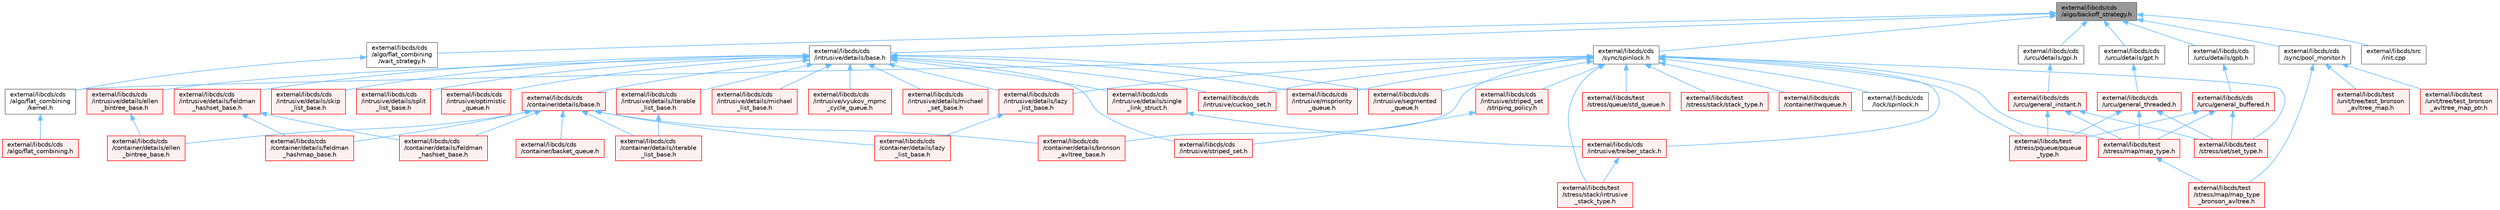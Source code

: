 digraph "external/libcds/cds/algo/backoff_strategy.h"
{
 // LATEX_PDF_SIZE
  bgcolor="transparent";
  edge [fontname=Helvetica,fontsize=10,labelfontname=Helvetica,labelfontsize=10];
  node [fontname=Helvetica,fontsize=10,shape=box,height=0.2,width=0.4];
  Node1 [id="Node000001",label="external/libcds/cds\l/algo/backoff_strategy.h",height=0.2,width=0.4,color="gray40", fillcolor="grey60", style="filled", fontcolor="black",tooltip=" "];
  Node1 -> Node2 [id="edge1_Node000001_Node000002",dir="back",color="steelblue1",style="solid",tooltip=" "];
  Node2 [id="Node000002",label="external/libcds/cds\l/algo/flat_combining\l/wait_strategy.h",height=0.2,width=0.4,color="grey40", fillcolor="white", style="filled",URL="$wait__strategy_8h.html",tooltip=" "];
  Node2 -> Node3 [id="edge2_Node000002_Node000003",dir="back",color="steelblue1",style="solid",tooltip=" "];
  Node3 [id="Node000003",label="external/libcds/cds\l/algo/flat_combining\l/kernel.h",height=0.2,width=0.4,color="grey40", fillcolor="white", style="filled",URL="$libcds_2cds_2algo_2flat__combining_2kernel_8h.html",tooltip=" "];
  Node3 -> Node4 [id="edge3_Node000003_Node000004",dir="back",color="steelblue1",style="solid",tooltip=" "];
  Node4 [id="Node000004",label="external/libcds/cds\l/algo/flat_combining.h",height=0.2,width=0.4,color="red", fillcolor="#FFF0F0", style="filled",URL="$flat__combining_8h.html",tooltip=" "];
  Node1 -> Node41 [id="edge4_Node000001_Node000041",dir="back",color="steelblue1",style="solid",tooltip=" "];
  Node41 [id="Node000041",label="external/libcds/cds\l/intrusive/details/base.h",height=0.2,width=0.4,color="grey40", fillcolor="white", style="filled",URL="$external_2libcds_2cds_2intrusive_2details_2base_8h.html",tooltip=" "];
  Node41 -> Node42 [id="edge5_Node000041_Node000042",dir="back",color="steelblue1",style="solid",tooltip=" "];
  Node42 [id="Node000042",label="external/libcds/cds\l/container/details/base.h",height=0.2,width=0.4,color="red", fillcolor="#FFF0F0", style="filled",URL="$external_2libcds_2cds_2container_2details_2base_8h.html",tooltip=" "];
  Node42 -> Node43 [id="edge6_Node000042_Node000043",dir="back",color="steelblue1",style="solid",tooltip=" "];
  Node43 [id="Node000043",label="external/libcds/cds\l/container/basket_queue.h",height=0.2,width=0.4,color="red", fillcolor="#FFF0F0", style="filled",URL="$container_2basket__queue_8h.html",tooltip=" "];
  Node42 -> Node46 [id="edge7_Node000042_Node000046",dir="back",color="steelblue1",style="solid",tooltip=" "];
  Node46 [id="Node000046",label="external/libcds/cds\l/container/details/bronson\l_avltree_base.h",height=0.2,width=0.4,color="red", fillcolor="#FFF0F0", style="filled",URL="$bronson__avltree__base_8h.html",tooltip=" "];
  Node42 -> Node67 [id="edge8_Node000042_Node000067",dir="back",color="steelblue1",style="solid",tooltip=" "];
  Node67 [id="Node000067",label="external/libcds/cds\l/container/details/ellen\l_bintree_base.h",height=0.2,width=0.4,color="red", fillcolor="#FFF0F0", style="filled",URL="$container_2details_2ellen__bintree__base_8h.html",tooltip=" "];
  Node42 -> Node108 [id="edge9_Node000042_Node000108",dir="back",color="steelblue1",style="solid",tooltip=" "];
  Node108 [id="Node000108",label="external/libcds/cds\l/container/details/feldman\l_hashmap_base.h",height=0.2,width=0.4,color="red", fillcolor="#FFF0F0", style="filled",URL="$feldman__hashmap__base_8h.html",tooltip=" "];
  Node42 -> Node129 [id="edge10_Node000042_Node000129",dir="back",color="steelblue1",style="solid",tooltip=" "];
  Node129 [id="Node000129",label="external/libcds/cds\l/container/details/feldman\l_hashset_base.h",height=0.2,width=0.4,color="red", fillcolor="#FFF0F0", style="filled",URL="$container_2details_2feldman__hashset__base_8h.html",tooltip=" "];
  Node42 -> Node149 [id="edge11_Node000042_Node000149",dir="back",color="steelblue1",style="solid",tooltip=" "];
  Node149 [id="Node000149",label="external/libcds/cds\l/container/details/iterable\l_list_base.h",height=0.2,width=0.4,color="red", fillcolor="#FFF0F0", style="filled",URL="$container_2details_2iterable__list__base_8h.html",tooltip=" "];
  Node42 -> Node216 [id="edge12_Node000042_Node000216",dir="back",color="steelblue1",style="solid",tooltip=" "];
  Node216 [id="Node000216",label="external/libcds/cds\l/container/details/lazy\l_list_base.h",height=0.2,width=0.4,color="red", fillcolor="#FFF0F0", style="filled",URL="$container_2details_2lazy__list__base_8h.html",tooltip=" "];
  Node41 -> Node469 [id="edge13_Node000041_Node000469",dir="back",color="steelblue1",style="solid",tooltip=" "];
  Node469 [id="Node000469",label="external/libcds/cds\l/intrusive/cuckoo_set.h",height=0.2,width=0.4,color="red", fillcolor="#FFF0F0", style="filled",URL="$intrusive_2cuckoo__set_8h.html",tooltip=" "];
  Node41 -> Node477 [id="edge14_Node000041_Node000477",dir="back",color="steelblue1",style="solid",tooltip=" "];
  Node477 [id="Node000477",label="external/libcds/cds\l/intrusive/details/ellen\l_bintree_base.h",height=0.2,width=0.4,color="red", fillcolor="#FFF0F0", style="filled",URL="$intrusive_2details_2ellen__bintree__base_8h.html",tooltip=" "];
  Node477 -> Node67 [id="edge15_Node000477_Node000067",dir="back",color="steelblue1",style="solid",tooltip=" "];
  Node41 -> Node483 [id="edge16_Node000041_Node000483",dir="back",color="steelblue1",style="solid",tooltip=" "];
  Node483 [id="Node000483",label="external/libcds/cds\l/intrusive/details/feldman\l_hashset_base.h",height=0.2,width=0.4,color="red", fillcolor="#FFF0F0", style="filled",URL="$intrusive_2details_2feldman__hashset__base_8h.html",tooltip=" "];
  Node483 -> Node108 [id="edge17_Node000483_Node000108",dir="back",color="steelblue1",style="solid",tooltip=" "];
  Node483 -> Node129 [id="edge18_Node000483_Node000129",dir="back",color="steelblue1",style="solid",tooltip=" "];
  Node41 -> Node493 [id="edge19_Node000041_Node000493",dir="back",color="steelblue1",style="solid",tooltip=" "];
  Node493 [id="Node000493",label="external/libcds/cds\l/intrusive/details/iterable\l_list_base.h",height=0.2,width=0.4,color="red", fillcolor="#FFF0F0", style="filled",URL="$intrusive_2details_2iterable__list__base_8h.html",tooltip=" "];
  Node493 -> Node149 [id="edge20_Node000493_Node000149",dir="back",color="steelblue1",style="solid",tooltip=" "];
  Node41 -> Node511 [id="edge21_Node000041_Node000511",dir="back",color="steelblue1",style="solid",tooltip=" "];
  Node511 [id="Node000511",label="external/libcds/cds\l/intrusive/details/lazy\l_list_base.h",height=0.2,width=0.4,color="red", fillcolor="#FFF0F0", style="filled",URL="$intrusive_2details_2lazy__list__base_8h.html",tooltip=" "];
  Node511 -> Node216 [id="edge22_Node000511_Node000216",dir="back",color="steelblue1",style="solid",tooltip=" "];
  Node41 -> Node531 [id="edge23_Node000041_Node000531",dir="back",color="steelblue1",style="solid",tooltip=" "];
  Node531 [id="Node000531",label="external/libcds/cds\l/intrusive/details/michael\l_list_base.h",height=0.2,width=0.4,color="red", fillcolor="#FFF0F0", style="filled",URL="$intrusive_2details_2michael__list__base_8h.html",tooltip=" "];
  Node41 -> Node551 [id="edge24_Node000041_Node000551",dir="back",color="steelblue1",style="solid",tooltip=" "];
  Node551 [id="Node000551",label="external/libcds/cds\l/intrusive/details/michael\l_set_base.h",height=0.2,width=0.4,color="red", fillcolor="#FFF0F0", style="filled",URL="$intrusive_2details_2michael__set__base_8h.html",tooltip=" "];
  Node41 -> Node560 [id="edge25_Node000041_Node000560",dir="back",color="steelblue1",style="solid",tooltip=" "];
  Node560 [id="Node000560",label="external/libcds/cds\l/intrusive/details/single\l_link_struct.h",height=0.2,width=0.4,color="red", fillcolor="#FFF0F0", style="filled",URL="$single__link__struct_8h.html",tooltip=" "];
  Node560 -> Node570 [id="edge26_Node000560_Node000570",dir="back",color="steelblue1",style="solid",tooltip=" "];
  Node570 [id="Node000570",label="external/libcds/cds\l/intrusive/treiber_stack.h",height=0.2,width=0.4,color="red", fillcolor="#FFF0F0", style="filled",URL="$intrusive_2treiber__stack_8h.html",tooltip=" "];
  Node570 -> Node35 [id="edge27_Node000570_Node000035",dir="back",color="steelblue1",style="solid",tooltip=" "];
  Node35 [id="Node000035",label="external/libcds/test\l/stress/stack/intrusive\l_stack_type.h",height=0.2,width=0.4,color="red", fillcolor="#FFF0F0", style="filled",URL="$intrusive__stack__type_8h.html",tooltip=" "];
  Node41 -> Node575 [id="edge28_Node000041_Node000575",dir="back",color="steelblue1",style="solid",tooltip=" "];
  Node575 [id="Node000575",label="external/libcds/cds\l/intrusive/details/skip\l_list_base.h",height=0.2,width=0.4,color="red", fillcolor="#FFF0F0", style="filled",URL="$intrusive_2details_2skip__list__base_8h.html",tooltip=" "];
  Node41 -> Node587 [id="edge29_Node000041_Node000587",dir="back",color="steelblue1",style="solid",tooltip=" "];
  Node587 [id="Node000587",label="external/libcds/cds\l/intrusive/details/split\l_list_base.h",height=0.2,width=0.4,color="red", fillcolor="#FFF0F0", style="filled",URL="$intrusive_2details_2split__list__base_8h.html",tooltip=" "];
  Node41 -> Node600 [id="edge30_Node000041_Node000600",dir="back",color="steelblue1",style="solid",tooltip=" "];
  Node600 [id="Node000600",label="external/libcds/cds\l/intrusive/mspriority\l_queue.h",height=0.2,width=0.4,color="red", fillcolor="#FFF0F0", style="filled",URL="$intrusive_2mspriority__queue_8h.html",tooltip=" "];
  Node41 -> Node602 [id="edge31_Node000041_Node000602",dir="back",color="steelblue1",style="solid",tooltip=" "];
  Node602 [id="Node000602",label="external/libcds/cds\l/intrusive/optimistic\l_queue.h",height=0.2,width=0.4,color="red", fillcolor="#FFF0F0", style="filled",URL="$intrusive_2optimistic__queue_8h.html",tooltip=" "];
  Node41 -> Node605 [id="edge32_Node000041_Node000605",dir="back",color="steelblue1",style="solid",tooltip=" "];
  Node605 [id="Node000605",label="external/libcds/cds\l/intrusive/segmented\l_queue.h",height=0.2,width=0.4,color="red", fillcolor="#FFF0F0", style="filled",URL="$intrusive_2segmented__queue_8h.html",tooltip=" "];
  Node41 -> Node611 [id="edge33_Node000041_Node000611",dir="back",color="steelblue1",style="solid",tooltip=" "];
  Node611 [id="Node000611",label="external/libcds/cds\l/intrusive/striped_set.h",height=0.2,width=0.4,color="red", fillcolor="#FFF0F0", style="filled",URL="$intrusive_2striped__set_8h.html",tooltip=" "];
  Node41 -> Node371 [id="edge34_Node000041_Node000371",dir="back",color="steelblue1",style="solid",tooltip=" "];
  Node371 [id="Node000371",label="external/libcds/cds\l/intrusive/vyukov_mpmc\l_cycle_queue.h",height=0.2,width=0.4,color="red", fillcolor="#FFF0F0", style="filled",URL="$intrusive_2vyukov__mpmc__cycle__queue_8h.html",tooltip=" "];
  Node1 -> Node624 [id="edge35_Node000001_Node000624",dir="back",color="steelblue1",style="solid",tooltip=" "];
  Node624 [id="Node000624",label="external/libcds/cds\l/sync/pool_monitor.h",height=0.2,width=0.4,color="grey40", fillcolor="white", style="filled",URL="$pool__monitor_8h.html",tooltip=" "];
  Node624 -> Node49 [id="edge36_Node000624_Node000049",dir="back",color="steelblue1",style="solid",tooltip=" "];
  Node49 [id="Node000049",label="external/libcds/test\l/stress/map/map_type\l_bronson_avltree.h",height=0.2,width=0.4,color="red", fillcolor="#FFF0F0", style="filled",URL="$map__type__bronson__avltree_8h.html",tooltip=" "];
  Node624 -> Node58 [id="edge37_Node000624_Node000058",dir="back",color="steelblue1",style="solid",tooltip=" "];
  Node58 [id="Node000058",label="external/libcds/test\l/unit/tree/test_bronson\l_avltree_map.h",height=0.2,width=0.4,color="red", fillcolor="#FFF0F0", style="filled",URL="$test__bronson__avltree__map_8h.html",tooltip=" "];
  Node624 -> Node62 [id="edge38_Node000624_Node000062",dir="back",color="steelblue1",style="solid",tooltip=" "];
  Node62 [id="Node000062",label="external/libcds/test\l/unit/tree/test_bronson\l_avltree_map_ptr.h",height=0.2,width=0.4,color="red", fillcolor="#FFF0F0", style="filled",URL="$test__bronson__avltree__map__ptr_8h.html",tooltip=" "];
  Node1 -> Node625 [id="edge39_Node000001_Node000625",dir="back",color="steelblue1",style="solid",tooltip=" "];
  Node625 [id="Node000625",label="external/libcds/cds\l/sync/spinlock.h",height=0.2,width=0.4,color="grey40", fillcolor="white", style="filled",URL="$sync_2spinlock_8h.html",tooltip=" "];
  Node625 -> Node3 [id="edge40_Node000625_Node000003",dir="back",color="steelblue1",style="solid",tooltip=" "];
  Node625 -> Node46 [id="edge41_Node000625_Node000046",dir="back",color="steelblue1",style="solid",tooltip=" "];
  Node625 -> Node626 [id="edge42_Node000625_Node000626",dir="back",color="steelblue1",style="solid",tooltip=" "];
  Node626 [id="Node000626",label="external/libcds/cds\l/container/rwqueue.h",height=0.2,width=0.4,color="red", fillcolor="#FFF0F0", style="filled",URL="$rwqueue_8h.html",tooltip=" "];
  Node625 -> Node469 [id="edge43_Node000625_Node000469",dir="back",color="steelblue1",style="solid",tooltip=" "];
  Node625 -> Node511 [id="edge44_Node000625_Node000511",dir="back",color="steelblue1",style="solid",tooltip=" "];
  Node625 -> Node600 [id="edge45_Node000625_Node000600",dir="back",color="steelblue1",style="solid",tooltip=" "];
  Node625 -> Node605 [id="edge46_Node000625_Node000605",dir="back",color="steelblue1",style="solid",tooltip=" "];
  Node625 -> Node628 [id="edge47_Node000625_Node000628",dir="back",color="steelblue1",style="solid",tooltip=" "];
  Node628 [id="Node000628",label="external/libcds/cds\l/intrusive/striped_set\l/striping_policy.h",height=0.2,width=0.4,color="red", fillcolor="#FFF0F0", style="filled",URL="$striping__policy_8h.html",tooltip=" "];
  Node628 -> Node611 [id="edge48_Node000628_Node000611",dir="back",color="steelblue1",style="solid",tooltip=" "];
  Node625 -> Node570 [id="edge49_Node000625_Node000570",dir="back",color="steelblue1",style="solid",tooltip=" "];
  Node625 -> Node649 [id="edge50_Node000625_Node000649",dir="back",color="steelblue1",style="solid",tooltip=" "];
  Node649 [id="Node000649",label="external/libcds/cds\l/lock/spinlock.h",height=0.2,width=0.4,color="grey40", fillcolor="white", style="filled",URL="$lock_2spinlock_8h.html",tooltip=" "];
  Node625 -> Node383 [id="edge51_Node000625_Node000383",dir="back",color="steelblue1",style="solid",tooltip=" "];
  Node383 [id="Node000383",label="external/libcds/test\l/stress/map/map_type.h",height=0.2,width=0.4,color="red", fillcolor="#FFF0F0", style="filled",URL="$map__type_8h.html",tooltip=" "];
  Node383 -> Node49 [id="edge52_Node000383_Node000049",dir="back",color="steelblue1",style="solid",tooltip=" "];
  Node625 -> Node19 [id="edge53_Node000625_Node000019",dir="back",color="steelblue1",style="solid",tooltip=" "];
  Node19 [id="Node000019",label="external/libcds/test\l/stress/pqueue/pqueue\l_type.h",height=0.2,width=0.4,color="red", fillcolor="#FFF0F0", style="filled",URL="$pqueue__type_8h.html",tooltip=" "];
  Node625 -> Node650 [id="edge54_Node000625_Node000650",dir="back",color="steelblue1",style="solid",tooltip=" "];
  Node650 [id="Node000650",label="external/libcds/test\l/stress/queue/std_queue.h",height=0.2,width=0.4,color="red", fillcolor="#FFF0F0", style="filled",URL="$std__queue_8h.html",tooltip=" "];
  Node625 -> Node420 [id="edge55_Node000625_Node000420",dir="back",color="steelblue1",style="solid",tooltip=" "];
  Node420 [id="Node000420",label="external/libcds/test\l/stress/set/set_type.h",height=0.2,width=0.4,color="red", fillcolor="#FFF0F0", style="filled",URL="$set__type_8h.html",tooltip=" "];
  Node625 -> Node35 [id="edge56_Node000625_Node000035",dir="back",color="steelblue1",style="solid",tooltip=" "];
  Node625 -> Node14 [id="edge57_Node000625_Node000014",dir="back",color="steelblue1",style="solid",tooltip=" "];
  Node14 [id="Node000014",label="external/libcds/test\l/stress/stack/stack_type.h",height=0.2,width=0.4,color="red", fillcolor="#FFF0F0", style="filled",URL="$stack__type_8h.html",tooltip=" "];
  Node1 -> Node381 [id="edge58_Node000001_Node000381",dir="back",color="steelblue1",style="solid",tooltip=" "];
  Node381 [id="Node000381",label="external/libcds/cds\l/urcu/details/gpb.h",height=0.2,width=0.4,color="grey40", fillcolor="white", style="filled",URL="$gpb_8h.html",tooltip=" "];
  Node381 -> Node382 [id="edge59_Node000381_Node000382",dir="back",color="steelblue1",style="solid",tooltip=" "];
  Node382 [id="Node000382",label="external/libcds/cds\l/urcu/general_buffered.h",height=0.2,width=0.4,color="red", fillcolor="#FFF0F0", style="filled",URL="$general__buffered_8h.html",tooltip=" "];
  Node382 -> Node383 [id="edge60_Node000382_Node000383",dir="back",color="steelblue1",style="solid",tooltip=" "];
  Node382 -> Node19 [id="edge61_Node000382_Node000019",dir="back",color="steelblue1",style="solid",tooltip=" "];
  Node382 -> Node420 [id="edge62_Node000382_Node000420",dir="back",color="steelblue1",style="solid",tooltip=" "];
  Node1 -> Node651 [id="edge63_Node000001_Node000651",dir="back",color="steelblue1",style="solid",tooltip=" "];
  Node651 [id="Node000651",label="external/libcds/cds\l/urcu/details/gpi.h",height=0.2,width=0.4,color="grey40", fillcolor="white", style="filled",URL="$gpi_8h.html",tooltip=" "];
  Node651 -> Node652 [id="edge64_Node000651_Node000652",dir="back",color="steelblue1",style="solid",tooltip=" "];
  Node652 [id="Node000652",label="external/libcds/cds\l/urcu/general_instant.h",height=0.2,width=0.4,color="red", fillcolor="#FFF0F0", style="filled",URL="$general__instant_8h.html",tooltip=" "];
  Node652 -> Node383 [id="edge65_Node000652_Node000383",dir="back",color="steelblue1",style="solid",tooltip=" "];
  Node652 -> Node19 [id="edge66_Node000652_Node000019",dir="back",color="steelblue1",style="solid",tooltip=" "];
  Node652 -> Node420 [id="edge67_Node000652_Node000420",dir="back",color="steelblue1",style="solid",tooltip=" "];
  Node1 -> Node456 [id="edge68_Node000001_Node000456",dir="back",color="steelblue1",style="solid",tooltip=" "];
  Node456 [id="Node000456",label="external/libcds/cds\l/urcu/details/gpt.h",height=0.2,width=0.4,color="grey40", fillcolor="white", style="filled",URL="$gpt_8h.html",tooltip=" "];
  Node456 -> Node457 [id="edge69_Node000456_Node000457",dir="back",color="steelblue1",style="solid",tooltip=" "];
  Node457 [id="Node000457",label="external/libcds/cds\l/urcu/general_threaded.h",height=0.2,width=0.4,color="red", fillcolor="#FFF0F0", style="filled",URL="$general__threaded_8h.html",tooltip=" "];
  Node457 -> Node383 [id="edge70_Node000457_Node000383",dir="back",color="steelblue1",style="solid",tooltip=" "];
  Node457 -> Node19 [id="edge71_Node000457_Node000019",dir="back",color="steelblue1",style="solid",tooltip=" "];
  Node457 -> Node420 [id="edge72_Node000457_Node000420",dir="back",color="steelblue1",style="solid",tooltip=" "];
  Node1 -> Node653 [id="edge73_Node000001_Node000653",dir="back",color="steelblue1",style="solid",tooltip=" "];
  Node653 [id="Node000653",label="external/libcds/src\l/init.cpp",height=0.2,width=0.4,color="grey40", fillcolor="white", style="filled",URL="$libcds_2src_2init_8cpp.html",tooltip=" "];
}
